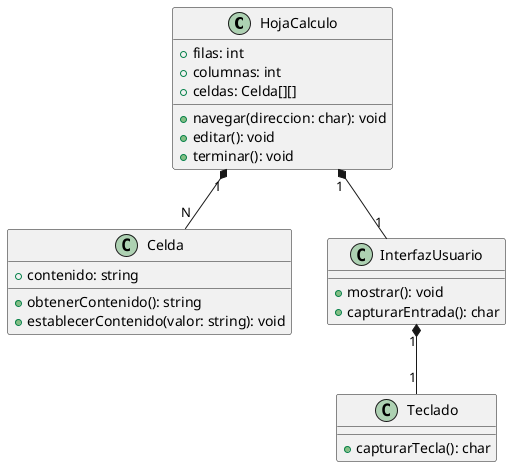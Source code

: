 @startuml

class HojaCalculo {
  + filas: int
  + columnas: int
  + celdas: Celda[][]
  + navegar(direccion: char): void
  + editar(): void
  + terminar(): void
}

class Celda {
  + contenido: string
  + obtenerContenido(): string
  + establecerContenido(valor: string): void
}

class InterfazUsuario {
  + mostrar(): void
  + capturarEntrada(): char
}

class Teclado {
  + capturarTecla(): char
}

HojaCalculo "1" *-- "N" Celda
HojaCalculo "1" *-- "1" InterfazUsuario
InterfazUsuario "1" *-- "1" Teclado

@enduml
